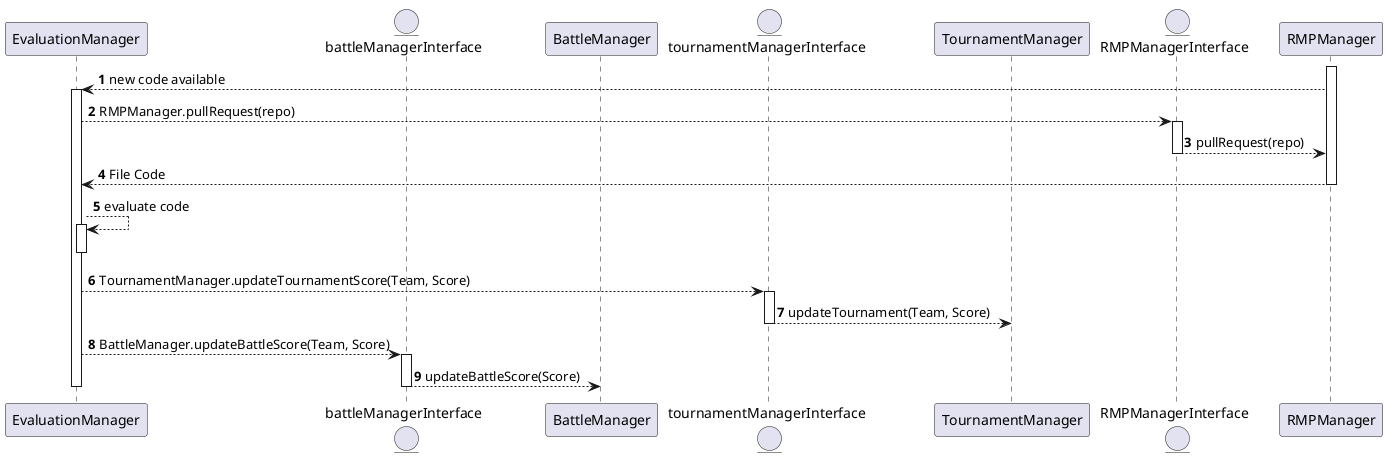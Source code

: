 @startuml

autonumber

participant EvaluationManager as EM
entity battleManagerInterface as BMI
participant BattleManager as BM
entity tournamentManagerInterface as TMI
participant TournamentManager as TM
entity RMPManagerInterface as RMI
participant RMPManager as RMP

activate RMP
RMP --> EM: new code available
activate EM
EM --> RMI: RMPManager.pullRequest(repo)
activate RMI
RMI --> RMP: pullRequest(repo)
deactivate RMI
RMP --> EM: File Code
deactivate RMP
EM --> EM: evaluate code
activate EM
deactivate EM
EM --> TMI: TournamentManager.updateTournamentScore(Team, Score)
activate TMI
TMI --> TM: updateTournament(Team, Score)
deactivate TMI
EM --> BMI: BattleManager.updateBattleScore(Team, Score)
activate BMI
BMI --> BM: updateBattleScore(Score)
deactivate BMI
deactivate EM
@enduml